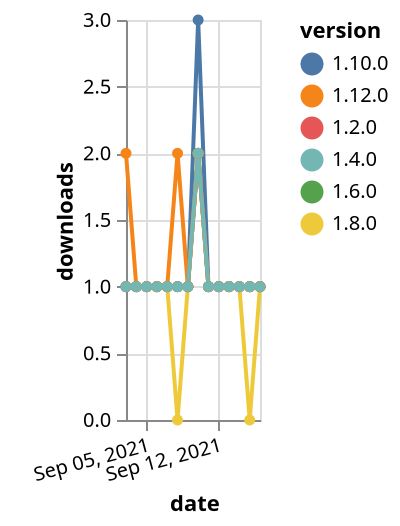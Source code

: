 {"$schema": "https://vega.github.io/schema/vega-lite/v5.json", "description": "A simple bar chart with embedded data.", "data": {"values": [{"date": "2021-09-03", "total": 186, "delta": 1, "version": "1.6.0"}, {"date": "2021-09-04", "total": 187, "delta": 1, "version": "1.6.0"}, {"date": "2021-09-05", "total": 188, "delta": 1, "version": "1.6.0"}, {"date": "2021-09-06", "total": 189, "delta": 1, "version": "1.6.0"}, {"date": "2021-09-07", "total": 190, "delta": 1, "version": "1.6.0"}, {"date": "2021-09-08", "total": 191, "delta": 1, "version": "1.6.0"}, {"date": "2021-09-09", "total": 192, "delta": 1, "version": "1.6.0"}, {"date": "2021-09-10", "total": 194, "delta": 2, "version": "1.6.0"}, {"date": "2021-09-11", "total": 195, "delta": 1, "version": "1.6.0"}, {"date": "2021-09-12", "total": 196, "delta": 1, "version": "1.6.0"}, {"date": "2021-09-13", "total": 197, "delta": 1, "version": "1.6.0"}, {"date": "2021-09-14", "total": 198, "delta": 1, "version": "1.6.0"}, {"date": "2021-09-15", "total": 199, "delta": 1, "version": "1.6.0"}, {"date": "2021-09-16", "total": 200, "delta": 1, "version": "1.6.0"}, {"date": "2021-09-03", "total": 154, "delta": 1, "version": "1.8.0"}, {"date": "2021-09-04", "total": 155, "delta": 1, "version": "1.8.0"}, {"date": "2021-09-05", "total": 156, "delta": 1, "version": "1.8.0"}, {"date": "2021-09-06", "total": 157, "delta": 1, "version": "1.8.0"}, {"date": "2021-09-07", "total": 158, "delta": 1, "version": "1.8.0"}, {"date": "2021-09-08", "total": 158, "delta": 0, "version": "1.8.0"}, {"date": "2021-09-09", "total": 159, "delta": 1, "version": "1.8.0"}, {"date": "2021-09-10", "total": 161, "delta": 2, "version": "1.8.0"}, {"date": "2021-09-11", "total": 162, "delta": 1, "version": "1.8.0"}, {"date": "2021-09-12", "total": 163, "delta": 1, "version": "1.8.0"}, {"date": "2021-09-13", "total": 164, "delta": 1, "version": "1.8.0"}, {"date": "2021-09-14", "total": 165, "delta": 1, "version": "1.8.0"}, {"date": "2021-09-15", "total": 165, "delta": 0, "version": "1.8.0"}, {"date": "2021-09-16", "total": 166, "delta": 1, "version": "1.8.0"}, {"date": "2021-09-03", "total": 173, "delta": 1, "version": "1.10.0"}, {"date": "2021-09-04", "total": 174, "delta": 1, "version": "1.10.0"}, {"date": "2021-09-05", "total": 175, "delta": 1, "version": "1.10.0"}, {"date": "2021-09-06", "total": 176, "delta": 1, "version": "1.10.0"}, {"date": "2021-09-07", "total": 177, "delta": 1, "version": "1.10.0"}, {"date": "2021-09-08", "total": 178, "delta": 1, "version": "1.10.0"}, {"date": "2021-09-09", "total": 179, "delta": 1, "version": "1.10.0"}, {"date": "2021-09-10", "total": 182, "delta": 3, "version": "1.10.0"}, {"date": "2021-09-11", "total": 183, "delta": 1, "version": "1.10.0"}, {"date": "2021-09-12", "total": 184, "delta": 1, "version": "1.10.0"}, {"date": "2021-09-13", "total": 185, "delta": 1, "version": "1.10.0"}, {"date": "2021-09-14", "total": 186, "delta": 1, "version": "1.10.0"}, {"date": "2021-09-15", "total": 187, "delta": 1, "version": "1.10.0"}, {"date": "2021-09-16", "total": 188, "delta": 1, "version": "1.10.0"}, {"date": "2021-09-03", "total": 231, "delta": 1, "version": "1.2.0"}, {"date": "2021-09-04", "total": 232, "delta": 1, "version": "1.2.0"}, {"date": "2021-09-05", "total": 233, "delta": 1, "version": "1.2.0"}, {"date": "2021-09-06", "total": 234, "delta": 1, "version": "1.2.0"}, {"date": "2021-09-07", "total": 235, "delta": 1, "version": "1.2.0"}, {"date": "2021-09-08", "total": 236, "delta": 1, "version": "1.2.0"}, {"date": "2021-09-09", "total": 237, "delta": 1, "version": "1.2.0"}, {"date": "2021-09-10", "total": 239, "delta": 2, "version": "1.2.0"}, {"date": "2021-09-11", "total": 240, "delta": 1, "version": "1.2.0"}, {"date": "2021-09-12", "total": 241, "delta": 1, "version": "1.2.0"}, {"date": "2021-09-13", "total": 242, "delta": 1, "version": "1.2.0"}, {"date": "2021-09-14", "total": 243, "delta": 1, "version": "1.2.0"}, {"date": "2021-09-15", "total": 244, "delta": 1, "version": "1.2.0"}, {"date": "2021-09-16", "total": 245, "delta": 1, "version": "1.2.0"}, {"date": "2021-09-03", "total": 115, "delta": 2, "version": "1.12.0"}, {"date": "2021-09-04", "total": 116, "delta": 1, "version": "1.12.0"}, {"date": "2021-09-05", "total": 117, "delta": 1, "version": "1.12.0"}, {"date": "2021-09-06", "total": 118, "delta": 1, "version": "1.12.0"}, {"date": "2021-09-07", "total": 119, "delta": 1, "version": "1.12.0"}, {"date": "2021-09-08", "total": 121, "delta": 2, "version": "1.12.0"}, {"date": "2021-09-09", "total": 122, "delta": 1, "version": "1.12.0"}, {"date": "2021-09-10", "total": 124, "delta": 2, "version": "1.12.0"}, {"date": "2021-09-11", "total": 125, "delta": 1, "version": "1.12.0"}, {"date": "2021-09-12", "total": 126, "delta": 1, "version": "1.12.0"}, {"date": "2021-09-13", "total": 127, "delta": 1, "version": "1.12.0"}, {"date": "2021-09-14", "total": 128, "delta": 1, "version": "1.12.0"}, {"date": "2021-09-15", "total": 129, "delta": 1, "version": "1.12.0"}, {"date": "2021-09-16", "total": 130, "delta": 1, "version": "1.12.0"}, {"date": "2021-09-03", "total": 190, "delta": 1, "version": "1.4.0"}, {"date": "2021-09-04", "total": 191, "delta": 1, "version": "1.4.0"}, {"date": "2021-09-05", "total": 192, "delta": 1, "version": "1.4.0"}, {"date": "2021-09-06", "total": 193, "delta": 1, "version": "1.4.0"}, {"date": "2021-09-07", "total": 194, "delta": 1, "version": "1.4.0"}, {"date": "2021-09-08", "total": 195, "delta": 1, "version": "1.4.0"}, {"date": "2021-09-09", "total": 196, "delta": 1, "version": "1.4.0"}, {"date": "2021-09-10", "total": 198, "delta": 2, "version": "1.4.0"}, {"date": "2021-09-11", "total": 199, "delta": 1, "version": "1.4.0"}, {"date": "2021-09-12", "total": 200, "delta": 1, "version": "1.4.0"}, {"date": "2021-09-13", "total": 201, "delta": 1, "version": "1.4.0"}, {"date": "2021-09-14", "total": 202, "delta": 1, "version": "1.4.0"}, {"date": "2021-09-15", "total": 203, "delta": 1, "version": "1.4.0"}, {"date": "2021-09-16", "total": 204, "delta": 1, "version": "1.4.0"}]}, "width": "container", "mark": {"type": "line", "point": {"filled": true}}, "encoding": {"x": {"field": "date", "type": "temporal", "timeUnit": "yearmonthdate", "title": "date", "axis": {"labelAngle": -15}}, "y": {"field": "delta", "type": "quantitative", "title": "downloads"}, "color": {"field": "version", "type": "nominal"}, "tooltip": {"field": "delta"}}}